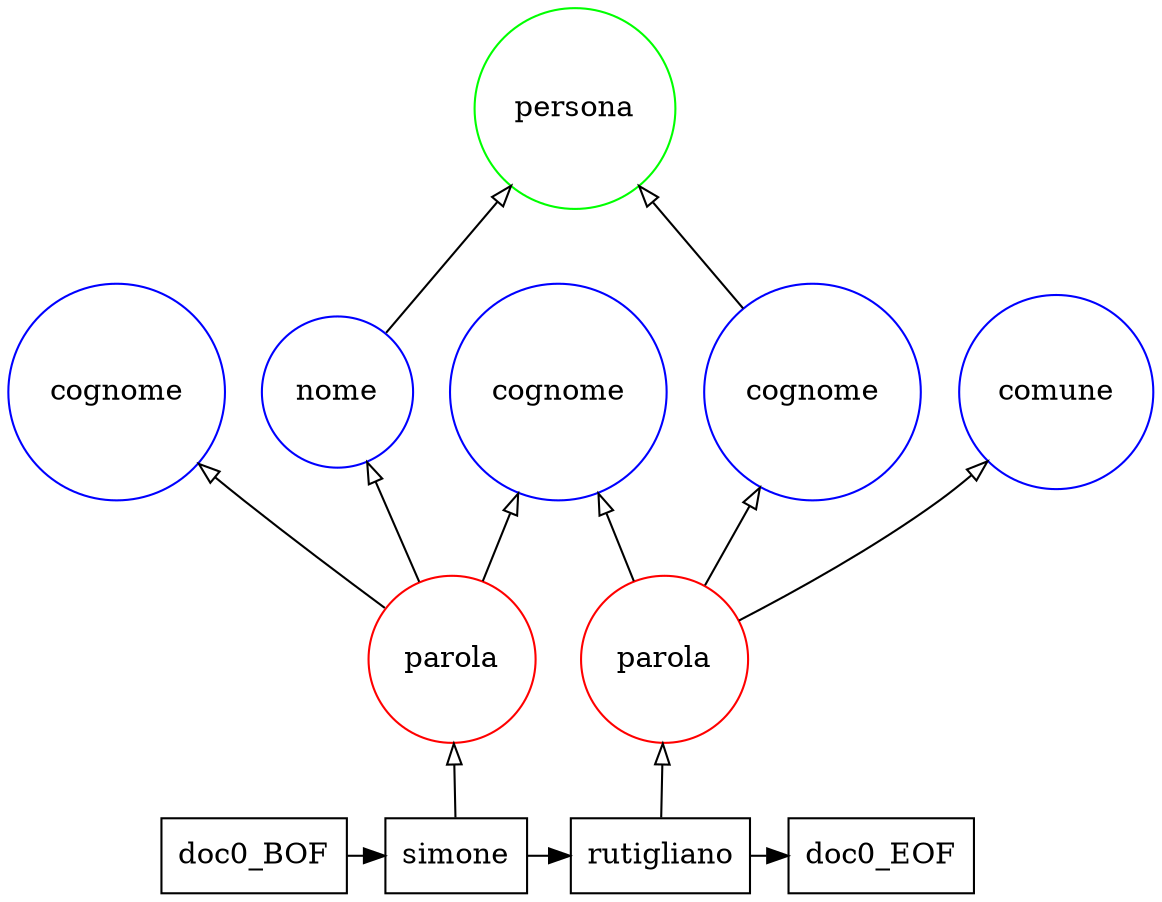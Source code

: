digraph {
   rankdir=BT;
   edge [arrowhead=empty];

   subgraph {
      rank="source";
      edge [arrowhead=normal];
      node [shape=box];
      t0 [label="doc0_BOF"];
      t1 [label="simone"];
      t2 [label="rutigliano"];
      t3 [label="doc0_EOF"];
      t0 -> t1;
      t1 -> t2;
      t2 -> t3;
   }

   subgraph {
      rank="same";
      node [color=red,shape=circle];
      tag0 [label=parola]; 
      tag1 [label=parola]; 
   }

   subgraph {
      rank="same";
      node [color=blue,shape=circle];
      tag3 [label=cognome]; 
      tag4 [label=cognome]; 
      tag5 [label=cognome]; 
      tag6 [label=nome]; 
      tag2 [label=comune]; 
   }

   subgraph {
      rank="same";
      node [color=green,shape=circle];
      tag7 [label=persona]; 
   }

   subgraph {
      rank="same";
      node [color=orange,shape=circle];
   }
   t1 -> tag0;
   t2 -> tag1;
   tag1 -> tag2;
   tag0 -> tag3;
   tag1 -> tag3;
   tag0 -> tag4;
   tag1 -> tag5;
   tag0 -> tag6;
   tag5 -> tag7;
   tag6 -> tag7;
}